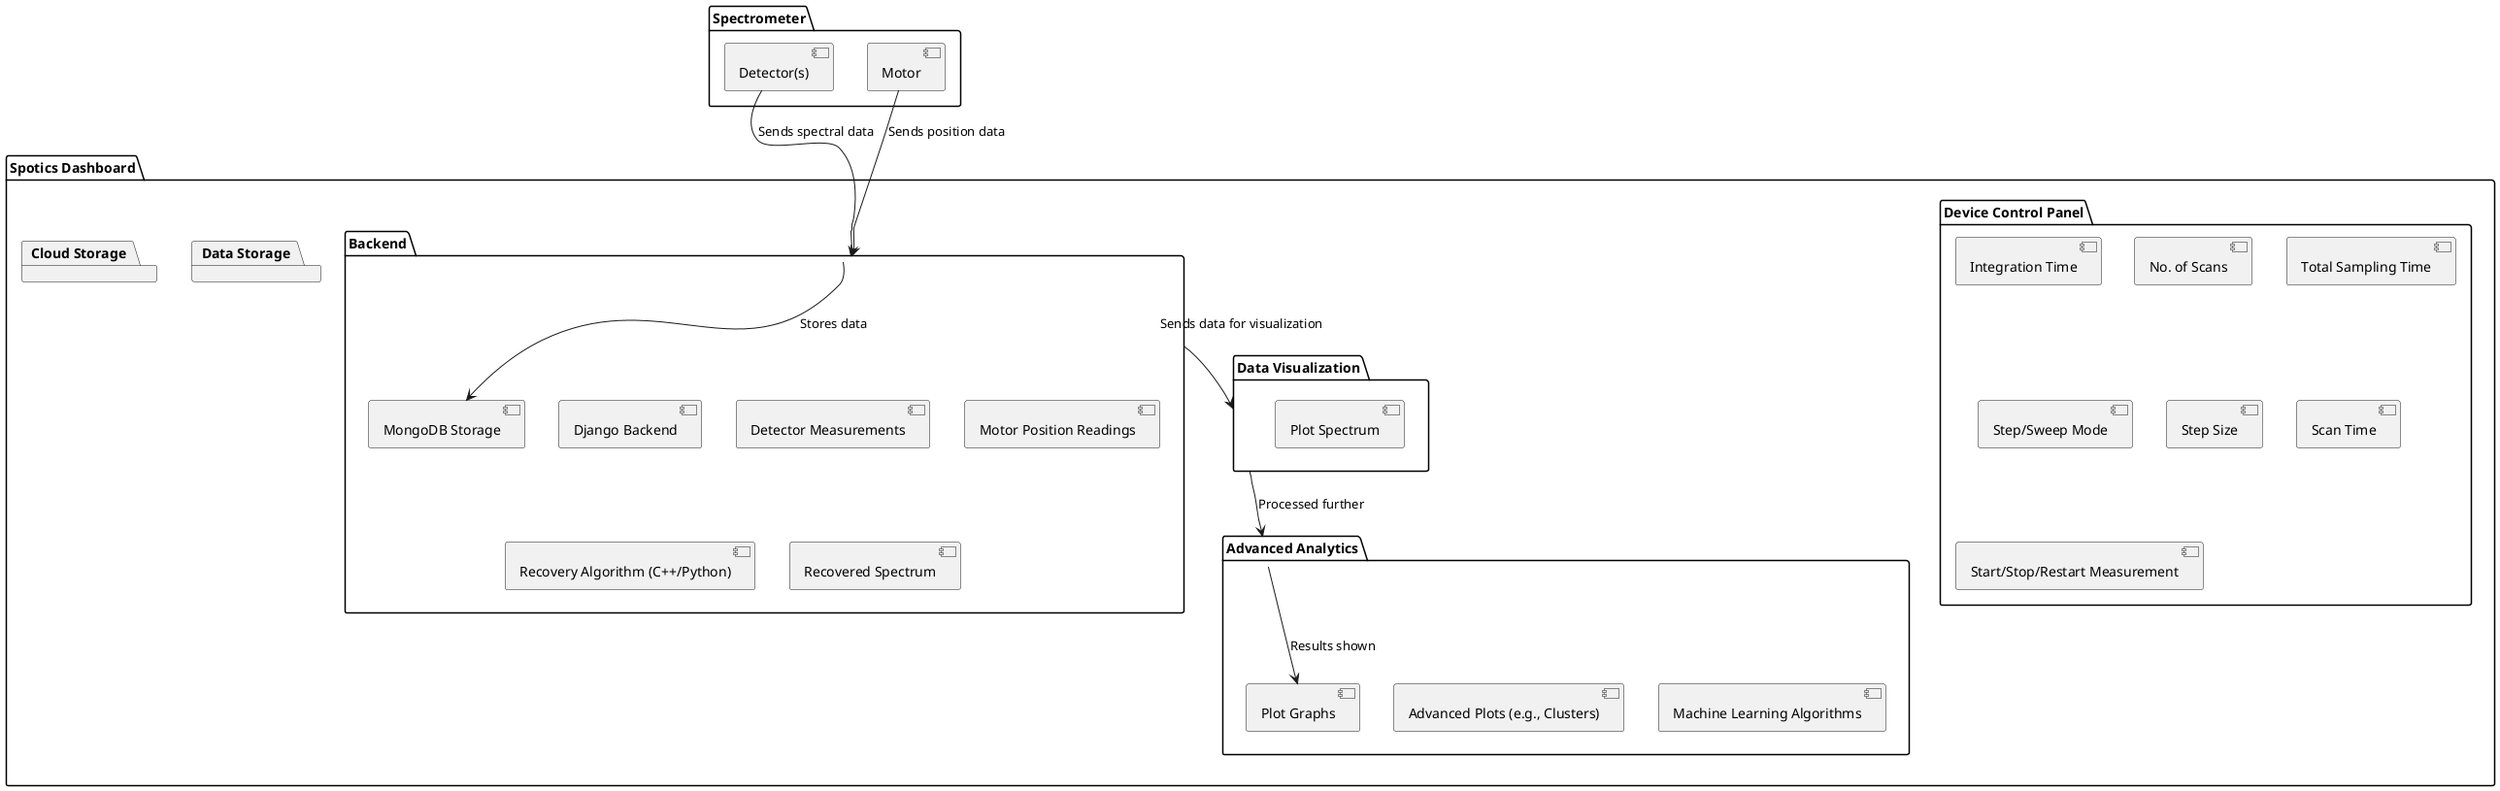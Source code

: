 @startuml
package "Spectrometer" {
  [Detector(s)]
  [Motor]
}

package "Spotics Dashboard" {
  package "Device Control Panel" {
    [Integration Time]
    [No. of Scans]
    [Total Sampling Time]
    [Step/Sweep Mode]
    [Step Size]
    [Scan Time]
    [Start/Stop/Restart Measurement]
  }

  package "Backend" {
    [Django Backend]
    [Detector Measurements]
    [Motor Position Readings]
    [Recovery Algorithm (C++/Python)]
    [Recovered Spectrum]
    [MongoDB Storage] 
  }

  package "Data Visualization" {
    [Recovered Spectrum]
    [Plot Spectrum]
  }

  package "Advanced Analytics" {
    [Machine Learning Algorithms]
    [Advanced Plots (e.g., Clusters)]
    [Plot Graphs]
  }

  package "Data Storage" {
    [Recovered Spectrum]
    [Detector Measurements]
    [Motor Position Readings]
  }

  package "Cloud Storage" {
    [Recovered Spectrum]
    [Detector Measurements]
    [Motor Position Readings]
  }
}

[Motor] --> [Backend] : Sends position data
[Detector(s)] --> [Backend] : Sends spectral data
[Backend] --> [MongoDB Storage] : Stores data
[Backend] --> [Data Visualization] : Sends data for visualization
[Data Visualization] --> [Advanced Analytics] : Processed further
[Advanced Analytics] --> [Plot Graphs] : Results shown
@enduml
